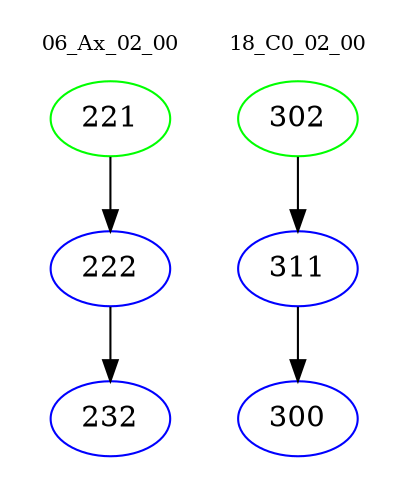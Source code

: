 digraph{
subgraph cluster_0 {
color = white
label = "06_Ax_02_00";
fontsize=10;
T0_221 [label="221", color="green"]
T0_221 -> T0_222 [color="black"]
T0_222 [label="222", color="blue"]
T0_222 -> T0_232 [color="black"]
T0_232 [label="232", color="blue"]
}
subgraph cluster_1 {
color = white
label = "18_C0_02_00";
fontsize=10;
T1_302 [label="302", color="green"]
T1_302 -> T1_311 [color="black"]
T1_311 [label="311", color="blue"]
T1_311 -> T1_300 [color="black"]
T1_300 [label="300", color="blue"]
}
}
